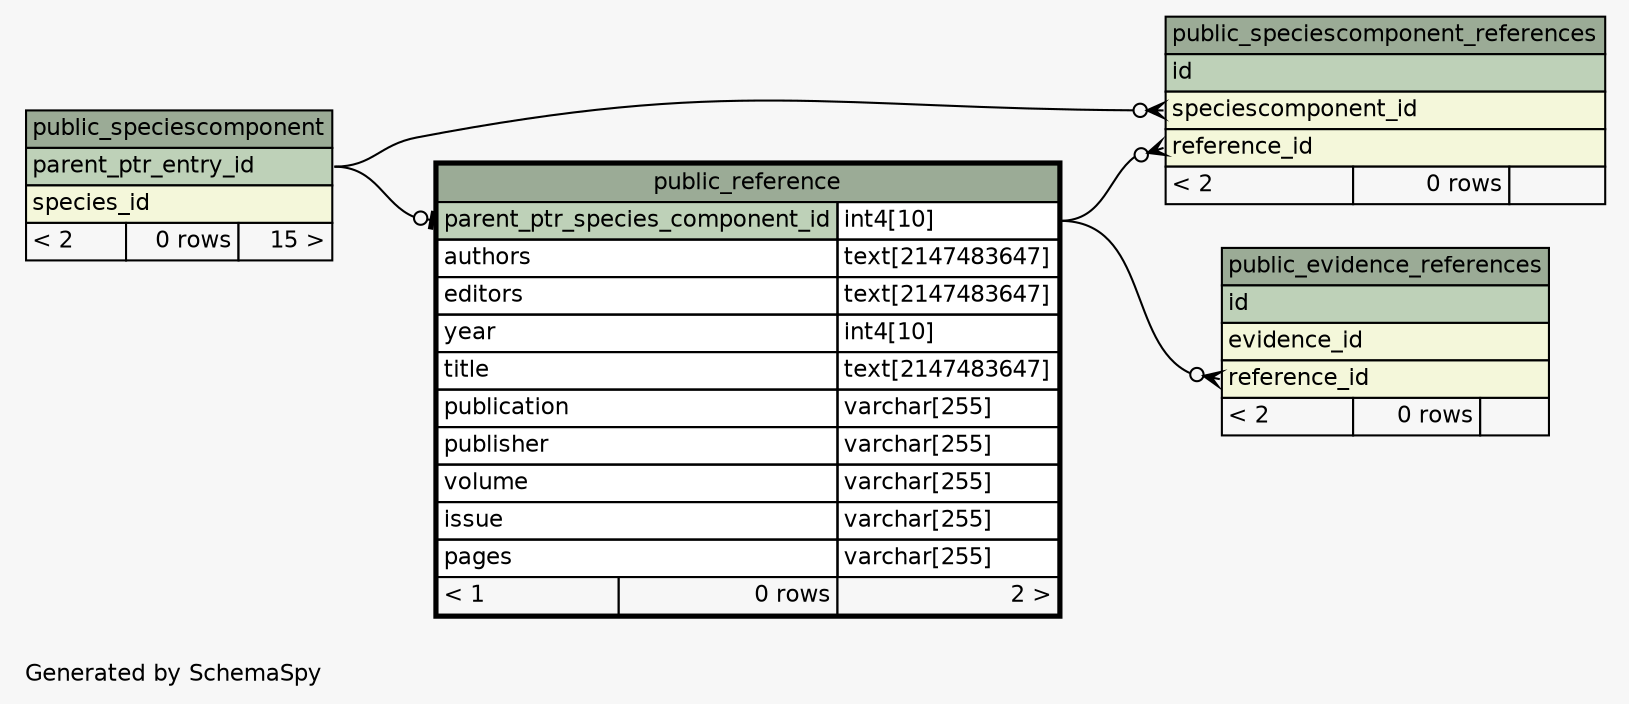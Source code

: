 // dot 2.36.0 on Linux 3.13.0-43-generic
// SchemaSpy rev 590
digraph "oneDegreeRelationshipsDiagram" {
  graph [
    rankdir="RL"
    bgcolor="#f7f7f7"
    label="\nGenerated by SchemaSpy"
    labeljust="l"
    nodesep="0.18"
    ranksep="0.46"
    fontname="Helvetica"
    fontsize="11"
  ];
  node [
    fontname="Helvetica"
    fontsize="11"
    shape="plaintext"
  ];
  edge [
    arrowsize="0.8"
  ];
  "public_evidence_references":"reference_id":w -> "public_reference":"parent_ptr_species_component_id.type":e [arrowhead=none dir=back arrowtail=crowodot];
  "public_reference":"parent_ptr_species_component_id":w -> "public_speciescomponent":"parent_ptr_entry_id":e [arrowhead=none dir=back arrowtail=teeodot];
  "public_speciescomponent_references":"reference_id":w -> "public_reference":"parent_ptr_species_component_id.type":e [arrowhead=none dir=back arrowtail=crowodot];
  "public_speciescomponent_references":"speciescomponent_id":w -> "public_speciescomponent":"parent_ptr_entry_id":e [arrowhead=none dir=back arrowtail=crowodot];
  "public_evidence_references" [
    label=<
    <TABLE BORDER="0" CELLBORDER="1" CELLSPACING="0" BGCOLOR="#ffffff">
      <TR><TD COLSPAN="3" BGCOLOR="#9bab96" ALIGN="CENTER">public_evidence_references</TD></TR>
      <TR><TD PORT="id" COLSPAN="3" BGCOLOR="#bed1b8" ALIGN="LEFT">id</TD></TR>
      <TR><TD PORT="evidence_id" COLSPAN="3" BGCOLOR="#f4f7da" ALIGN="LEFT">evidence_id</TD></TR>
      <TR><TD PORT="reference_id" COLSPAN="3" BGCOLOR="#f4f7da" ALIGN="LEFT">reference_id</TD></TR>
      <TR><TD ALIGN="LEFT" BGCOLOR="#f7f7f7">&lt; 2</TD><TD ALIGN="RIGHT" BGCOLOR="#f7f7f7">0 rows</TD><TD ALIGN="RIGHT" BGCOLOR="#f7f7f7">  </TD></TR>
    </TABLE>>
    URL="public_evidence_references.html"
    tooltip="public_evidence_references"
  ];
  "public_reference" [
    label=<
    <TABLE BORDER="2" CELLBORDER="1" CELLSPACING="0" BGCOLOR="#ffffff">
      <TR><TD COLSPAN="3" BGCOLOR="#9bab96" ALIGN="CENTER">public_reference</TD></TR>
      <TR><TD PORT="parent_ptr_species_component_id" COLSPAN="2" BGCOLOR="#bed1b8" ALIGN="LEFT">parent_ptr_species_component_id</TD><TD PORT="parent_ptr_species_component_id.type" ALIGN="LEFT">int4[10]</TD></TR>
      <TR><TD PORT="authors" COLSPAN="2" ALIGN="LEFT">authors</TD><TD PORT="authors.type" ALIGN="LEFT">text[2147483647]</TD></TR>
      <TR><TD PORT="editors" COLSPAN="2" ALIGN="LEFT">editors</TD><TD PORT="editors.type" ALIGN="LEFT">text[2147483647]</TD></TR>
      <TR><TD PORT="year" COLSPAN="2" ALIGN="LEFT">year</TD><TD PORT="year.type" ALIGN="LEFT">int4[10]</TD></TR>
      <TR><TD PORT="title" COLSPAN="2" ALIGN="LEFT">title</TD><TD PORT="title.type" ALIGN="LEFT">text[2147483647]</TD></TR>
      <TR><TD PORT="publication" COLSPAN="2" ALIGN="LEFT">publication</TD><TD PORT="publication.type" ALIGN="LEFT">varchar[255]</TD></TR>
      <TR><TD PORT="publisher" COLSPAN="2" ALIGN="LEFT">publisher</TD><TD PORT="publisher.type" ALIGN="LEFT">varchar[255]</TD></TR>
      <TR><TD PORT="volume" COLSPAN="2" ALIGN="LEFT">volume</TD><TD PORT="volume.type" ALIGN="LEFT">varchar[255]</TD></TR>
      <TR><TD PORT="issue" COLSPAN="2" ALIGN="LEFT">issue</TD><TD PORT="issue.type" ALIGN="LEFT">varchar[255]</TD></TR>
      <TR><TD PORT="pages" COLSPAN="2" ALIGN="LEFT">pages</TD><TD PORT="pages.type" ALIGN="LEFT">varchar[255]</TD></TR>
      <TR><TD ALIGN="LEFT" BGCOLOR="#f7f7f7">&lt; 1</TD><TD ALIGN="RIGHT" BGCOLOR="#f7f7f7">0 rows</TD><TD ALIGN="RIGHT" BGCOLOR="#f7f7f7">2 &gt;</TD></TR>
    </TABLE>>
    URL="public_reference.html"
    tooltip="public_reference"
  ];
  "public_speciescomponent" [
    label=<
    <TABLE BORDER="0" CELLBORDER="1" CELLSPACING="0" BGCOLOR="#ffffff">
      <TR><TD COLSPAN="3" BGCOLOR="#9bab96" ALIGN="CENTER">public_speciescomponent</TD></TR>
      <TR><TD PORT="parent_ptr_entry_id" COLSPAN="3" BGCOLOR="#bed1b8" ALIGN="LEFT">parent_ptr_entry_id</TD></TR>
      <TR><TD PORT="species_id" COLSPAN="3" BGCOLOR="#f4f7da" ALIGN="LEFT">species_id</TD></TR>
      <TR><TD ALIGN="LEFT" BGCOLOR="#f7f7f7">&lt; 2</TD><TD ALIGN="RIGHT" BGCOLOR="#f7f7f7">0 rows</TD><TD ALIGN="RIGHT" BGCOLOR="#f7f7f7">15 &gt;</TD></TR>
    </TABLE>>
    URL="public_speciescomponent.html"
    tooltip="public_speciescomponent"
  ];
  "public_speciescomponent_references" [
    label=<
    <TABLE BORDER="0" CELLBORDER="1" CELLSPACING="0" BGCOLOR="#ffffff">
      <TR><TD COLSPAN="3" BGCOLOR="#9bab96" ALIGN="CENTER">public_speciescomponent_references</TD></TR>
      <TR><TD PORT="id" COLSPAN="3" BGCOLOR="#bed1b8" ALIGN="LEFT">id</TD></TR>
      <TR><TD PORT="speciescomponent_id" COLSPAN="3" BGCOLOR="#f4f7da" ALIGN="LEFT">speciescomponent_id</TD></TR>
      <TR><TD PORT="reference_id" COLSPAN="3" BGCOLOR="#f4f7da" ALIGN="LEFT">reference_id</TD></TR>
      <TR><TD ALIGN="LEFT" BGCOLOR="#f7f7f7">&lt; 2</TD><TD ALIGN="RIGHT" BGCOLOR="#f7f7f7">0 rows</TD><TD ALIGN="RIGHT" BGCOLOR="#f7f7f7">  </TD></TR>
    </TABLE>>
    URL="public_speciescomponent_references.html"
    tooltip="public_speciescomponent_references"
  ];
}
